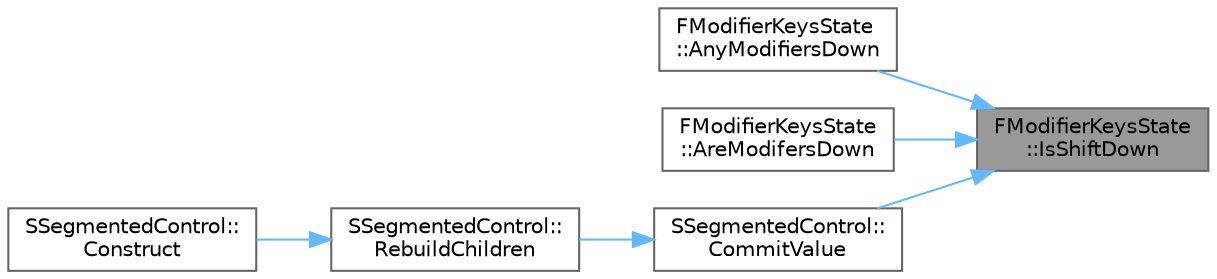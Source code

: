 digraph "FModifierKeysState::IsShiftDown"
{
 // INTERACTIVE_SVG=YES
 // LATEX_PDF_SIZE
  bgcolor="transparent";
  edge [fontname=Helvetica,fontsize=10,labelfontname=Helvetica,labelfontsize=10];
  node [fontname=Helvetica,fontsize=10,shape=box,height=0.2,width=0.4];
  rankdir="RL";
  Node1 [id="Node000001",label="FModifierKeysState\l::IsShiftDown",height=0.2,width=0.4,color="gray40", fillcolor="grey60", style="filled", fontcolor="black",tooltip="Returns true if either shift key was down when this event occurred."];
  Node1 -> Node2 [id="edge1_Node000001_Node000002",dir="back",color="steelblue1",style="solid",tooltip=" "];
  Node2 [id="Node000002",label="FModifierKeysState\l::AnyModifiersDown",height=0.2,width=0.4,color="grey40", fillcolor="white", style="filled",URL="$df/da2/classFModifierKeysState.html#af5921ea8d3390560814dc3c50855cb67",tooltip=" "];
  Node1 -> Node3 [id="edge2_Node000001_Node000003",dir="back",color="steelblue1",style="solid",tooltip=" "];
  Node3 [id="Node000003",label="FModifierKeysState\l::AreModifersDown",height=0.2,width=0.4,color="grey40", fillcolor="white", style="filled",URL="$df/da2/classFModifierKeysState.html#ab4a1f917a9270c54cc8106e17da53ecc",tooltip=" "];
  Node1 -> Node4 [id="edge3_Node000001_Node000004",dir="back",color="steelblue1",style="solid",tooltip=" "];
  Node4 [id="Node000004",label="SSegmentedControl::\lCommitValue",height=0.2,width=0.4,color="grey40", fillcolor="white", style="filled",URL="$d3/daa/classSSegmentedControl.html#a1c5aeedff51c775c0c2f7e82758f4a66",tooltip=" "];
  Node4 -> Node5 [id="edge4_Node000004_Node000005",dir="back",color="steelblue1",style="solid",tooltip=" "];
  Node5 [id="Node000005",label="SSegmentedControl::\lRebuildChildren",height=0.2,width=0.4,color="grey40", fillcolor="white", style="filled",URL="$d3/daa/classSSegmentedControl.html#a15bc743fba22f3881dfbfb61dc932f33",tooltip=" "];
  Node5 -> Node6 [id="edge5_Node000005_Node000006",dir="back",color="steelblue1",style="solid",tooltip=" "];
  Node6 [id="Node000006",label="SSegmentedControl::\lConstruct",height=0.2,width=0.4,color="grey40", fillcolor="white", style="filled",URL="$d3/daa/classSSegmentedControl.html#a74fcd7f082a76a42a57d7ae73d22cfe3",tooltip=" "];
}
